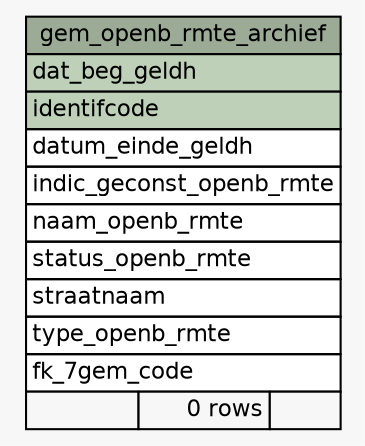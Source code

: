 // dot 2.40.1 on Linux 5.3.0-40-generic
// SchemaSpy rev Unknown
digraph "gem_openb_rmte_archief" {
  graph [
    rankdir="RL"
    bgcolor="#f7f7f7"
    nodesep="0.18"
    ranksep="0.46"
    fontname="Helvetica"
    fontsize="11"
  ];
  node [
    fontname="Helvetica"
    fontsize="11"
    shape="plaintext"
  ];
  edge [
    arrowsize="0.8"
  ];
  "gem_openb_rmte_archief" [
    label=<
    <TABLE BORDER="0" CELLBORDER="1" CELLSPACING="0" BGCOLOR="#ffffff">
      <TR><TD COLSPAN="3" BGCOLOR="#9bab96" ALIGN="CENTER">gem_openb_rmte_archief</TD></TR>
      <TR><TD PORT="dat_beg_geldh" COLSPAN="3" BGCOLOR="#bed1b8" ALIGN="LEFT">dat_beg_geldh</TD></TR>
      <TR><TD PORT="identifcode" COLSPAN="3" BGCOLOR="#bed1b8" ALIGN="LEFT">identifcode</TD></TR>
      <TR><TD PORT="datum_einde_geldh" COLSPAN="3" ALIGN="LEFT">datum_einde_geldh</TD></TR>
      <TR><TD PORT="indic_geconst_openb_rmte" COLSPAN="3" ALIGN="LEFT">indic_geconst_openb_rmte</TD></TR>
      <TR><TD PORT="naam_openb_rmte" COLSPAN="3" ALIGN="LEFT">naam_openb_rmte</TD></TR>
      <TR><TD PORT="status_openb_rmte" COLSPAN="3" ALIGN="LEFT">status_openb_rmte</TD></TR>
      <TR><TD PORT="straatnaam" COLSPAN="3" ALIGN="LEFT">straatnaam</TD></TR>
      <TR><TD PORT="type_openb_rmte" COLSPAN="3" ALIGN="LEFT">type_openb_rmte</TD></TR>
      <TR><TD PORT="fk_7gem_code" COLSPAN="3" ALIGN="LEFT">fk_7gem_code</TD></TR>
      <TR><TD ALIGN="LEFT" BGCOLOR="#f7f7f7">  </TD><TD ALIGN="RIGHT" BGCOLOR="#f7f7f7">0 rows</TD><TD ALIGN="RIGHT" BGCOLOR="#f7f7f7">  </TD></TR>
    </TABLE>>
    URL="tables/gem_openb_rmte_archief.html"
    tooltip="gem_openb_rmte_archief"
  ];
}
